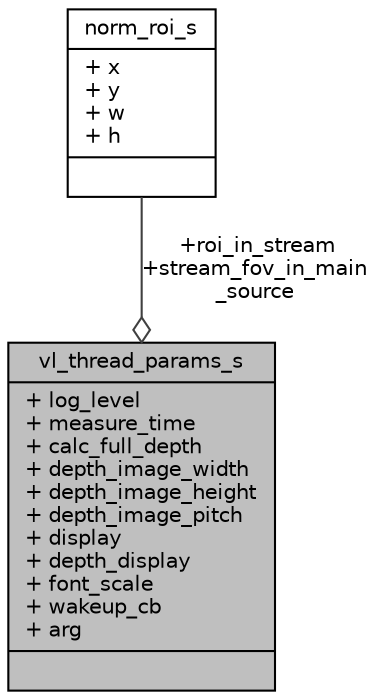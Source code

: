 digraph "vl_thread_params_s"
{
 // INTERACTIVE_SVG=YES
 // LATEX_PDF_SIZE
  bgcolor="transparent";
  edge [fontname="Helvetica",fontsize="10",labelfontname="Helvetica",labelfontsize="10"];
  node [fontname="Helvetica",fontsize="10",shape=record];
  Node1 [label="{vl_thread_params_s\n|+ log_level\l+ measure_time\l+ calc_full_depth\l+ depth_image_width\l+ depth_image_height\l+ depth_image_pitch\l+ display\l+ depth_display\l+ font_scale\l+ wakeup_cb\l+ arg\l|}",height=0.2,width=0.4,color="black", fillcolor="grey75", style="filled", fontcolor="black",tooltip=" "];
  Node2 -> Node1 [color="grey25",fontsize="10",style="solid",label=" +roi_in_stream\n+stream_fov_in_main\l_source" ,arrowhead="odiamond",fontname="Helvetica"];
  Node2 [label="{norm_roi_s\n|+ x\l+ y\l+ w\l+ h\l|}",height=0.2,width=0.4,color="black",URL="$de/d02/structnorm__roi__s.html",tooltip=" "];
}
